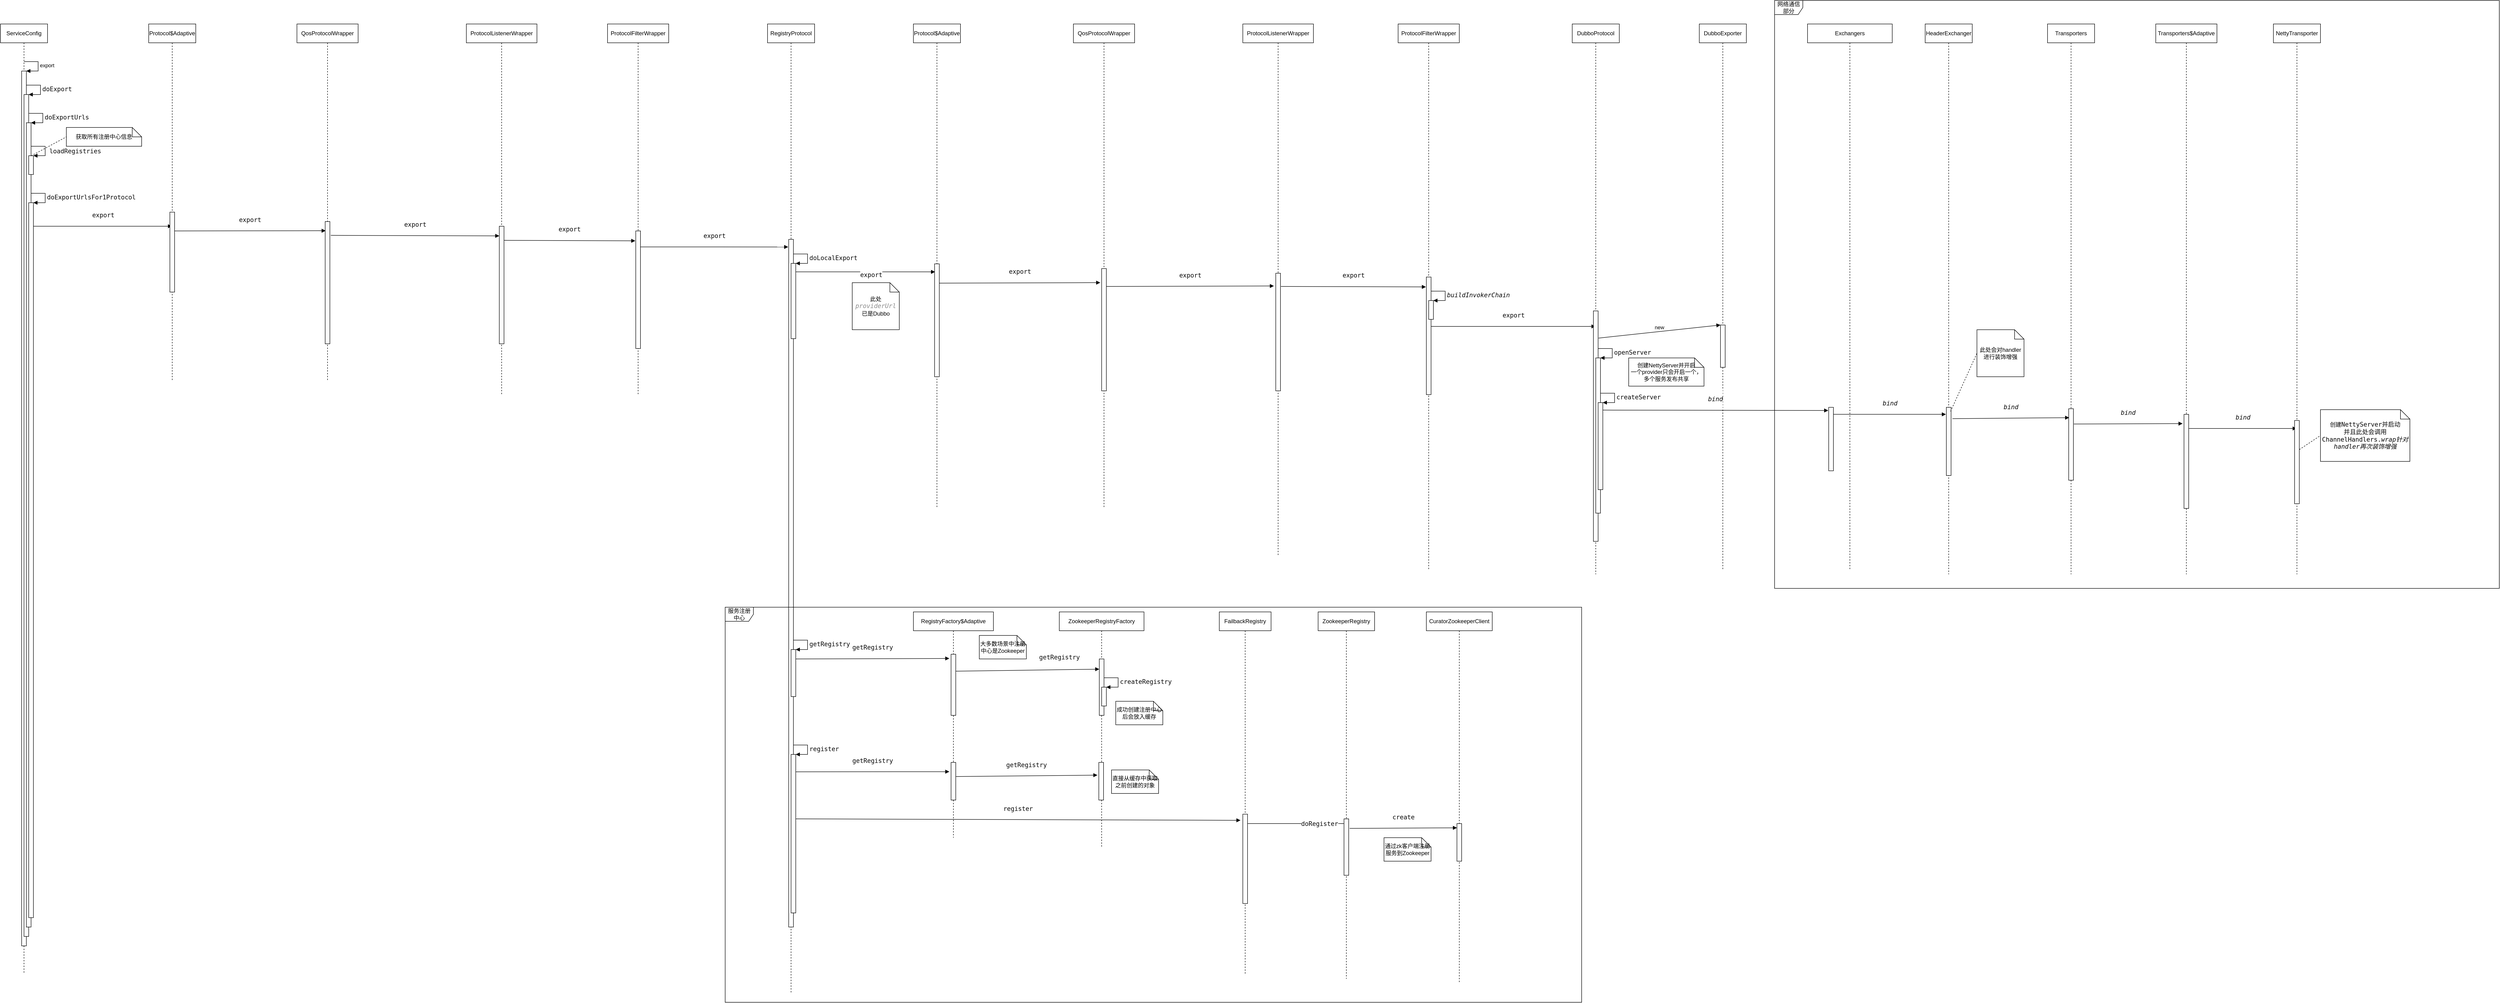 <mxfile version="20.2.3" type="github">
  <diagram id="Pb9lv38IHQtQsVFljM-k" name="Page-1">
    <mxGraphModel dx="4327" dy="2517" grid="1" gridSize="10" guides="1" tooltips="1" connect="1" arrows="1" fold="1" page="1" pageScale="1" pageWidth="850" pageHeight="1100" math="0" shadow="0">
      <root>
        <mxCell id="0" />
        <mxCell id="1" parent="0" />
        <mxCell id="NNi6yRZVvPSZJpoD0l9T-1" value="ServiceConfig" style="shape=umlLifeline;perimeter=lifelinePerimeter;whiteSpace=wrap;html=1;container=1;collapsible=0;recursiveResize=0;outlineConnect=0;" vertex="1" parent="1">
          <mxGeometry x="60" y="70" width="100" height="2020" as="geometry" />
        </mxCell>
        <mxCell id="NNi6yRZVvPSZJpoD0l9T-2" value="" style="html=1;points=[];perimeter=orthogonalPerimeter;" vertex="1" parent="NNi6yRZVvPSZJpoD0l9T-1">
          <mxGeometry x="45" y="100" width="10" height="1860" as="geometry" />
        </mxCell>
        <mxCell id="NNi6yRZVvPSZJpoD0l9T-3" value="export" style="edgeStyle=orthogonalEdgeStyle;html=1;align=left;spacingLeft=2;endArrow=block;rounded=0;entryX=1;entryY=0;" edge="1" target="NNi6yRZVvPSZJpoD0l9T-2" parent="NNi6yRZVvPSZJpoD0l9T-1">
          <mxGeometry relative="1" as="geometry">
            <mxPoint x="50" y="80" as="sourcePoint" />
            <Array as="points">
              <mxPoint x="80" y="80" />
            </Array>
          </mxGeometry>
        </mxCell>
        <mxCell id="NNi6yRZVvPSZJpoD0l9T-4" value="" style="html=1;points=[];perimeter=orthogonalPerimeter;" vertex="1" parent="NNi6yRZVvPSZJpoD0l9T-1">
          <mxGeometry x="50" y="150" width="10" height="1790" as="geometry" />
        </mxCell>
        <mxCell id="NNi6yRZVvPSZJpoD0l9T-5" value="&lt;pre style=&quot;color: rgb(8, 8, 8); font-family: &amp;quot;JetBrains Mono&amp;quot;, monospace; font-size: 9.8pt;&quot;&gt;doExport&lt;/pre&gt;" style="edgeStyle=orthogonalEdgeStyle;html=1;align=left;spacingLeft=2;endArrow=block;rounded=0;entryX=1;entryY=0;" edge="1" target="NNi6yRZVvPSZJpoD0l9T-4" parent="NNi6yRZVvPSZJpoD0l9T-1">
          <mxGeometry relative="1" as="geometry">
            <mxPoint x="55" y="130" as="sourcePoint" />
            <Array as="points">
              <mxPoint x="85" y="130" />
            </Array>
          </mxGeometry>
        </mxCell>
        <mxCell id="NNi6yRZVvPSZJpoD0l9T-6" value="" style="html=1;points=[];perimeter=orthogonalPerimeter;" vertex="1" parent="NNi6yRZVvPSZJpoD0l9T-1">
          <mxGeometry x="55" y="210" width="10" height="1710" as="geometry" />
        </mxCell>
        <mxCell id="NNi6yRZVvPSZJpoD0l9T-7" value="&lt;pre style=&quot;color: rgb(8, 8, 8); font-family: &amp;quot;JetBrains Mono&amp;quot;, monospace; font-size: 9.8pt;&quot;&gt;doExportUrls&lt;/pre&gt;" style="edgeStyle=orthogonalEdgeStyle;html=1;align=left;spacingLeft=2;endArrow=block;rounded=0;entryX=1;entryY=0;" edge="1" target="NNi6yRZVvPSZJpoD0l9T-6" parent="NNi6yRZVvPSZJpoD0l9T-1">
          <mxGeometry relative="1" as="geometry">
            <mxPoint x="60" y="190" as="sourcePoint" />
            <Array as="points">
              <mxPoint x="90" y="190" />
            </Array>
          </mxGeometry>
        </mxCell>
        <mxCell id="NNi6yRZVvPSZJpoD0l9T-8" value="" style="html=1;points=[];perimeter=orthogonalPerimeter;" vertex="1" parent="NNi6yRZVvPSZJpoD0l9T-1">
          <mxGeometry x="60" y="280" width="10" height="40" as="geometry" />
        </mxCell>
        <mxCell id="NNi6yRZVvPSZJpoD0l9T-9" value="&lt;pre style=&quot;color: rgb(8, 8, 8); font-family: &amp;quot;JetBrains Mono&amp;quot;, monospace; font-size: 9.8pt;&quot;&gt;&lt;pre style=&quot;font-family: &amp;quot;JetBrains Mono&amp;quot;, monospace; font-size: 9.8pt;&quot;&gt;loadRegistries&lt;/pre&gt;&lt;/pre&gt;" style="edgeStyle=orthogonalEdgeStyle;html=1;align=left;spacingLeft=2;endArrow=block;rounded=0;entryX=1;entryY=0;" edge="1" target="NNi6yRZVvPSZJpoD0l9T-8" parent="NNi6yRZVvPSZJpoD0l9T-1">
          <mxGeometry x="0.067" y="5" relative="1" as="geometry">
            <mxPoint x="65" y="260" as="sourcePoint" />
            <Array as="points">
              <mxPoint x="95" y="260" />
            </Array>
            <mxPoint as="offset" />
          </mxGeometry>
        </mxCell>
        <mxCell id="NNi6yRZVvPSZJpoD0l9T-10" value="" style="html=1;points=[];perimeter=orthogonalPerimeter;" vertex="1" parent="NNi6yRZVvPSZJpoD0l9T-1">
          <mxGeometry x="60" y="380" width="10" height="1520" as="geometry" />
        </mxCell>
        <mxCell id="NNi6yRZVvPSZJpoD0l9T-11" value="&lt;pre style=&quot;color: rgb(8, 8, 8); font-family: &amp;quot;JetBrains Mono&amp;quot;, monospace; font-size: 9.8pt;&quot;&gt;doExportUrlsFor1Protocol&lt;/pre&gt;" style="edgeStyle=orthogonalEdgeStyle;html=1;align=left;spacingLeft=2;endArrow=block;rounded=0;entryX=1;entryY=0;" edge="1" target="NNi6yRZVvPSZJpoD0l9T-10" parent="NNi6yRZVvPSZJpoD0l9T-1">
          <mxGeometry relative="1" as="geometry">
            <mxPoint x="65" y="360" as="sourcePoint" />
            <Array as="points">
              <mxPoint x="95" y="360" />
            </Array>
          </mxGeometry>
        </mxCell>
        <mxCell id="NNi6yRZVvPSZJpoD0l9T-16" value="&lt;pre style=&quot;color: rgb(8, 8, 8); font-family: &amp;quot;JetBrains Mono&amp;quot;, monospace; font-size: 9.8pt;&quot;&gt;export&lt;/pre&gt;" style="html=1;verticalAlign=bottom;endArrow=block;rounded=0;" edge="1" parent="NNi6yRZVvPSZJpoD0l9T-1" target="NNi6yRZVvPSZJpoD0l9T-14">
          <mxGeometry width="80" relative="1" as="geometry">
            <mxPoint x="70" y="430" as="sourcePoint" />
            <mxPoint x="150" y="430" as="targetPoint" />
          </mxGeometry>
        </mxCell>
        <mxCell id="NNi6yRZVvPSZJpoD0l9T-12" value="获取所有注册中心信息" style="shape=note;size=20;whiteSpace=wrap;html=1;" vertex="1" parent="1">
          <mxGeometry x="200" y="290" width="160" height="40" as="geometry" />
        </mxCell>
        <mxCell id="NNi6yRZVvPSZJpoD0l9T-13" value="" style="endArrow=none;dashed=1;html=1;rounded=0;exitX=0.5;exitY=0.013;exitDx=0;exitDy=0;exitPerimeter=0;entryX=0;entryY=0.5;entryDx=0;entryDy=0;entryPerimeter=0;" edge="1" parent="1" source="NNi6yRZVvPSZJpoD0l9T-8" target="NNi6yRZVvPSZJpoD0l9T-12">
          <mxGeometry width="50" height="50" relative="1" as="geometry">
            <mxPoint x="210" y="410" as="sourcePoint" />
            <mxPoint x="260" y="360" as="targetPoint" />
          </mxGeometry>
        </mxCell>
        <mxCell id="NNi6yRZVvPSZJpoD0l9T-14" value="Protocol$Adaptive" style="shape=umlLifeline;perimeter=lifelinePerimeter;whiteSpace=wrap;html=1;container=1;collapsible=0;recursiveResize=0;outlineConnect=0;" vertex="1" parent="1">
          <mxGeometry x="375" y="70" width="100" height="760" as="geometry" />
        </mxCell>
        <mxCell id="NNi6yRZVvPSZJpoD0l9T-15" value="" style="html=1;points=[];perimeter=orthogonalPerimeter;" vertex="1" parent="NNi6yRZVvPSZJpoD0l9T-14">
          <mxGeometry x="45" y="400" width="10" height="170" as="geometry" />
        </mxCell>
        <mxCell id="NNi6yRZVvPSZJpoD0l9T-18" value="&lt;pre style=&quot;color: rgb(8, 8, 8); font-family: &amp;quot;JetBrains Mono&amp;quot;, monospace; font-size: 9.8pt;&quot;&gt;export&lt;/pre&gt;" style="html=1;verticalAlign=bottom;endArrow=block;rounded=0;entryX=0.1;entryY=0.075;entryDx=0;entryDy=0;entryPerimeter=0;" edge="1" parent="NNi6yRZVvPSZJpoD0l9T-14" target="NNi6yRZVvPSZJpoD0l9T-19">
          <mxGeometry width="80" relative="1" as="geometry">
            <mxPoint x="55" y="440" as="sourcePoint" />
            <mxPoint x="135" y="440" as="targetPoint" />
          </mxGeometry>
        </mxCell>
        <mxCell id="NNi6yRZVvPSZJpoD0l9T-17" value="QosProtocolWrapper" style="shape=umlLifeline;perimeter=lifelinePerimeter;whiteSpace=wrap;html=1;container=1;collapsible=0;recursiveResize=0;outlineConnect=0;" vertex="1" parent="1">
          <mxGeometry x="690" y="70" width="130" height="760" as="geometry" />
        </mxCell>
        <mxCell id="NNi6yRZVvPSZJpoD0l9T-19" value="" style="html=1;points=[];perimeter=orthogonalPerimeter;" vertex="1" parent="NNi6yRZVvPSZJpoD0l9T-17">
          <mxGeometry x="60" y="420" width="10" height="260" as="geometry" />
        </mxCell>
        <mxCell id="NNi6yRZVvPSZJpoD0l9T-20" value="ProtocolListenerWrapper" style="shape=umlLifeline;perimeter=lifelinePerimeter;whiteSpace=wrap;html=1;container=1;collapsible=0;recursiveResize=0;outlineConnect=0;" vertex="1" parent="1">
          <mxGeometry x="1050" y="70" width="150" height="790" as="geometry" />
        </mxCell>
        <mxCell id="NNi6yRZVvPSZJpoD0l9T-22" value="" style="html=1;points=[];perimeter=orthogonalPerimeter;" vertex="1" parent="NNi6yRZVvPSZJpoD0l9T-20">
          <mxGeometry x="70" y="430" width="10" height="250" as="geometry" />
        </mxCell>
        <mxCell id="NNi6yRZVvPSZJpoD0l9T-25" value="&lt;pre style=&quot;color: rgb(8, 8, 8); font-family: &amp;quot;JetBrains Mono&amp;quot;, monospace; font-size: 9.8pt;&quot;&gt;export&lt;/pre&gt;" style="html=1;verticalAlign=bottom;endArrow=block;rounded=0;entryX=-0.1;entryY=0.084;entryDx=0;entryDy=0;entryPerimeter=0;" edge="1" parent="NNi6yRZVvPSZJpoD0l9T-20" target="NNi6yRZVvPSZJpoD0l9T-24">
          <mxGeometry width="80" relative="1" as="geometry">
            <mxPoint x="80" y="460" as="sourcePoint" />
            <mxPoint x="160" y="460" as="targetPoint" />
          </mxGeometry>
        </mxCell>
        <mxCell id="NNi6yRZVvPSZJpoD0l9T-21" value="ProtocolFilterWrapper" style="shape=umlLifeline;perimeter=lifelinePerimeter;whiteSpace=wrap;html=1;container=1;collapsible=0;recursiveResize=0;outlineConnect=0;" vertex="1" parent="1">
          <mxGeometry x="1350" y="70" width="130" height="790" as="geometry" />
        </mxCell>
        <mxCell id="NNi6yRZVvPSZJpoD0l9T-24" value="" style="html=1;points=[];perimeter=orthogonalPerimeter;" vertex="1" parent="NNi6yRZVvPSZJpoD0l9T-21">
          <mxGeometry x="60" y="440" width="10" height="250" as="geometry" />
        </mxCell>
        <mxCell id="NNi6yRZVvPSZJpoD0l9T-28" value="&lt;pre style=&quot;color: rgb(8, 8, 8); font-family: &amp;quot;JetBrains Mono&amp;quot;, monospace; font-size: 9.8pt;&quot;&gt;export&lt;/pre&gt;" style="html=1;verticalAlign=bottom;endArrow=block;rounded=0;entryX=-0.1;entryY=0.088;entryDx=0;entryDy=0;entryPerimeter=0;" edge="1" parent="NNi6yRZVvPSZJpoD0l9T-21">
          <mxGeometry width="80" relative="1" as="geometry">
            <mxPoint x="70" y="474" as="sourcePoint" />
            <mxPoint x="384" y="474.08" as="targetPoint" />
          </mxGeometry>
        </mxCell>
        <mxCell id="NNi6yRZVvPSZJpoD0l9T-23" value="&lt;pre style=&quot;color: rgb(8, 8, 8); font-family: &amp;quot;JetBrains Mono&amp;quot;, monospace; font-size: 9.8pt;&quot;&gt;export&lt;/pre&gt;" style="html=1;verticalAlign=bottom;endArrow=block;rounded=0;entryX=0;entryY=0.082;entryDx=0;entryDy=0;entryPerimeter=0;exitX=1.2;exitY=0.113;exitDx=0;exitDy=0;exitPerimeter=0;" edge="1" parent="1" source="NNi6yRZVvPSZJpoD0l9T-19" target="NNi6yRZVvPSZJpoD0l9T-22">
          <mxGeometry width="80" relative="1" as="geometry">
            <mxPoint x="780" y="521" as="sourcePoint" />
            <mxPoint x="860" y="520" as="targetPoint" />
          </mxGeometry>
        </mxCell>
        <mxCell id="NNi6yRZVvPSZJpoD0l9T-26" value="RegistryProtocol" style="shape=umlLifeline;perimeter=lifelinePerimeter;whiteSpace=wrap;html=1;container=1;collapsible=0;recursiveResize=0;outlineConnect=0;" vertex="1" parent="1">
          <mxGeometry x="1690" y="70" width="100" height="2060" as="geometry" />
        </mxCell>
        <mxCell id="NNi6yRZVvPSZJpoD0l9T-27" value="" style="html=1;points=[];perimeter=orthogonalPerimeter;" vertex="1" parent="NNi6yRZVvPSZJpoD0l9T-26">
          <mxGeometry x="45" y="458" width="10" height="1462" as="geometry" />
        </mxCell>
        <mxCell id="NNi6yRZVvPSZJpoD0l9T-31" value="" style="html=1;points=[];perimeter=orthogonalPerimeter;" vertex="1" parent="NNi6yRZVvPSZJpoD0l9T-26">
          <mxGeometry x="50" y="509" width="10" height="160" as="geometry" />
        </mxCell>
        <mxCell id="NNi6yRZVvPSZJpoD0l9T-32" value="&lt;pre style=&quot;color: rgb(8, 8, 8); font-family: &amp;quot;JetBrains Mono&amp;quot;, monospace; font-size: 9.8pt;&quot;&gt;doLocalExport&lt;/pre&gt;" style="edgeStyle=orthogonalEdgeStyle;html=1;align=left;spacingLeft=2;endArrow=block;rounded=0;entryX=1;entryY=0;" edge="1" target="NNi6yRZVvPSZJpoD0l9T-31" parent="NNi6yRZVvPSZJpoD0l9T-26">
          <mxGeometry relative="1" as="geometry">
            <mxPoint x="55" y="489" as="sourcePoint" />
            <Array as="points">
              <mxPoint x="85" y="489" />
            </Array>
          </mxGeometry>
        </mxCell>
        <mxCell id="NNi6yRZVvPSZJpoD0l9T-35" value="&lt;pre style=&quot;color: rgb(8, 8, 8); font-family: &amp;quot;JetBrains Mono&amp;quot;, monospace; font-size: 9.8pt;&quot;&gt;export&lt;/pre&gt;" style="html=1;verticalAlign=bottom;endArrow=block;rounded=0;entryX=0.1;entryY=0.067;entryDx=0;entryDy=0;entryPerimeter=0;" edge="1" parent="NNi6yRZVvPSZJpoD0l9T-26">
          <mxGeometry x="0.081" y="-30" width="80" relative="1" as="geometry">
            <mxPoint x="60" y="527" as="sourcePoint" />
            <mxPoint x="356" y="527.05" as="targetPoint" />
            <mxPoint as="offset" />
          </mxGeometry>
        </mxCell>
        <mxCell id="NNi6yRZVvPSZJpoD0l9T-80" value="" style="html=1;points=[];perimeter=orthogonalPerimeter;rounded=0;shadow=0;glass=0;sketch=0;fillStyle=auto;fillColor=default;gradientColor=none;" vertex="1" parent="NNi6yRZVvPSZJpoD0l9T-26">
          <mxGeometry x="50" y="1553" width="10" height="337" as="geometry" />
        </mxCell>
        <mxCell id="NNi6yRZVvPSZJpoD0l9T-81" value="&lt;pre style=&quot;color: rgb(8, 8, 8); font-family: &amp;quot;JetBrains Mono&amp;quot;, monospace; font-size: 9.8pt;&quot;&gt;register&lt;/pre&gt;" style="edgeStyle=orthogonalEdgeStyle;html=1;align=left;spacingLeft=2;endArrow=block;rounded=0;entryX=1;entryY=0;" edge="1" target="NNi6yRZVvPSZJpoD0l9T-80" parent="NNi6yRZVvPSZJpoD0l9T-26">
          <mxGeometry relative="1" as="geometry">
            <mxPoint x="55" y="1533" as="sourcePoint" />
            <Array as="points">
              <mxPoint x="85" y="1533" />
            </Array>
          </mxGeometry>
        </mxCell>
        <mxCell id="NNi6yRZVvPSZJpoD0l9T-82" value="" style="html=1;points=[];perimeter=orthogonalPerimeter;rounded=0;shadow=0;glass=0;sketch=0;fillStyle=auto;fillColor=default;gradientColor=none;" vertex="1" parent="NNi6yRZVvPSZJpoD0l9T-26">
          <mxGeometry x="50" y="1330" width="10" height="100" as="geometry" />
        </mxCell>
        <mxCell id="NNi6yRZVvPSZJpoD0l9T-83" value="&lt;pre style=&quot;color: rgb(8, 8, 8); font-family: &amp;quot;JetBrains Mono&amp;quot;, monospace; font-size: 9.8pt;&quot;&gt;getRegistry&lt;/pre&gt;" style="edgeStyle=orthogonalEdgeStyle;html=1;align=left;spacingLeft=2;endArrow=block;rounded=0;entryX=1;entryY=0;" edge="1" target="NNi6yRZVvPSZJpoD0l9T-82" parent="NNi6yRZVvPSZJpoD0l9T-26">
          <mxGeometry relative="1" as="geometry">
            <mxPoint x="55" y="1310" as="sourcePoint" />
            <Array as="points">
              <mxPoint x="85" y="1310" />
            </Array>
          </mxGeometry>
        </mxCell>
        <mxCell id="NNi6yRZVvPSZJpoD0l9T-86" value="&lt;pre style=&quot;color: rgb(8, 8, 8); font-family: &amp;quot;JetBrains Mono&amp;quot;, monospace; font-size: 9.8pt;&quot;&gt;getRegistry&lt;/pre&gt;" style="html=1;verticalAlign=bottom;endArrow=block;rounded=0;entryX=-0.367;entryY=0.069;entryDx=0;entryDy=0;entryPerimeter=0;" edge="1" parent="NNi6yRZVvPSZJpoD0l9T-26" target="NNi6yRZVvPSZJpoD0l9T-85">
          <mxGeometry width="80" relative="1" as="geometry">
            <mxPoint x="60" y="1350" as="sourcePoint" />
            <mxPoint x="140" y="1350" as="targetPoint" />
          </mxGeometry>
        </mxCell>
        <mxCell id="NNi6yRZVvPSZJpoD0l9T-94" value="&lt;pre style=&quot;color: rgb(8, 8, 8); font-family: &amp;quot;JetBrains Mono&amp;quot;, monospace; font-size: 9.8pt;&quot;&gt;getRegistry&lt;/pre&gt;" style="html=1;verticalAlign=bottom;endArrow=block;rounded=0;entryX=-0.367;entryY=0.246;entryDx=0;entryDy=0;entryPerimeter=0;" edge="1" parent="NNi6yRZVvPSZJpoD0l9T-26" target="NNi6yRZVvPSZJpoD0l9T-93">
          <mxGeometry width="80" relative="1" as="geometry">
            <mxPoint x="60" y="1590" as="sourcePoint" />
            <mxPoint x="140" y="1590" as="targetPoint" />
          </mxGeometry>
        </mxCell>
        <mxCell id="NNi6yRZVvPSZJpoD0l9T-102" value="&lt;pre style=&quot;color: rgb(8, 8, 8); font-family: &amp;quot;JetBrains Mono&amp;quot;, monospace; font-size: 9.8pt;&quot;&gt;register&lt;/pre&gt;" style="html=1;verticalAlign=bottom;endArrow=block;rounded=0;entryX=-0.5;entryY=0.069;entryDx=0;entryDy=0;entryPerimeter=0;" edge="1" parent="NNi6yRZVvPSZJpoD0l9T-26" target="NNi6yRZVvPSZJpoD0l9T-101">
          <mxGeometry width="80" relative="1" as="geometry">
            <mxPoint x="60" y="1690" as="sourcePoint" />
            <mxPoint x="140" y="1690" as="targetPoint" />
          </mxGeometry>
        </mxCell>
        <mxCell id="NNi6yRZVvPSZJpoD0l9T-33" value="Protocol$Adaptive" style="shape=umlLifeline;perimeter=lifelinePerimeter;whiteSpace=wrap;html=1;container=1;collapsible=0;recursiveResize=0;outlineConnect=0;" vertex="1" parent="1">
          <mxGeometry x="2000" y="70" width="100" height="1030" as="geometry" />
        </mxCell>
        <mxCell id="NNi6yRZVvPSZJpoD0l9T-34" value="" style="html=1;points=[];perimeter=orthogonalPerimeter;" vertex="1" parent="NNi6yRZVvPSZJpoD0l9T-33">
          <mxGeometry x="45" y="510" width="10" height="240" as="geometry" />
        </mxCell>
        <mxCell id="NNi6yRZVvPSZJpoD0l9T-36" value="此处&lt;span style=&quot;color: rgb(140, 140, 140); font-style: italic; background-color: rgb(255, 255, 255); font-family: &amp;quot;JetBrains Mono&amp;quot;, monospace; font-size: 9.8pt;&quot;&gt;providerUrl&lt;br&gt;&lt;/span&gt;已是Dubbo&lt;span style=&quot;color: rgb(140, 140, 140); font-style: italic; background-color: rgb(255, 255, 255); font-family: &amp;quot;JetBrains Mono&amp;quot;, monospace; font-size: 9.8pt;&quot;&gt;&lt;br&gt;&lt;/span&gt;" style="shape=note;size=20;whiteSpace=wrap;html=1;" vertex="1" parent="1">
          <mxGeometry x="1870" y="620" width="100" height="100" as="geometry" />
        </mxCell>
        <mxCell id="NNi6yRZVvPSZJpoD0l9T-37" value="QosProtocolWrapper" style="shape=umlLifeline;perimeter=lifelinePerimeter;whiteSpace=wrap;html=1;container=1;collapsible=0;recursiveResize=0;outlineConnect=0;" vertex="1" parent="1">
          <mxGeometry x="2340" y="70" width="130" height="1030" as="geometry" />
        </mxCell>
        <mxCell id="NNi6yRZVvPSZJpoD0l9T-38" value="" style="html=1;points=[];perimeter=orthogonalPerimeter;" vertex="1" parent="NNi6yRZVvPSZJpoD0l9T-37">
          <mxGeometry x="60" y="520" width="10" height="260" as="geometry" />
        </mxCell>
        <mxCell id="NNi6yRZVvPSZJpoD0l9T-48" value="&lt;pre style=&quot;color: rgb(8, 8, 8); font-family: &amp;quot;JetBrains Mono&amp;quot;, monospace; font-size: 9.8pt;&quot;&gt;export&lt;/pre&gt;" style="html=1;verticalAlign=bottom;endArrow=block;rounded=0;entryX=-0.4;entryY=0.108;entryDx=0;entryDy=0;entryPerimeter=0;" edge="1" parent="NNi6yRZVvPSZJpoD0l9T-37" target="NNi6yRZVvPSZJpoD0l9T-40">
          <mxGeometry width="80" relative="1" as="geometry">
            <mxPoint x="70" y="558" as="sourcePoint" />
            <mxPoint x="150" y="558" as="targetPoint" />
          </mxGeometry>
        </mxCell>
        <mxCell id="NNi6yRZVvPSZJpoD0l9T-39" value="ProtocolListenerWrapper" style="shape=umlLifeline;perimeter=lifelinePerimeter;whiteSpace=wrap;html=1;container=1;collapsible=0;recursiveResize=0;outlineConnect=0;" vertex="1" parent="1">
          <mxGeometry x="2700" y="70" width="150" height="1130" as="geometry" />
        </mxCell>
        <mxCell id="NNi6yRZVvPSZJpoD0l9T-40" value="" style="html=1;points=[];perimeter=orthogonalPerimeter;" vertex="1" parent="NNi6yRZVvPSZJpoD0l9T-39">
          <mxGeometry x="70" y="530" width="10" height="250" as="geometry" />
        </mxCell>
        <mxCell id="NNi6yRZVvPSZJpoD0l9T-42" value="ProtocolFilterWrapper" style="shape=umlLifeline;perimeter=lifelinePerimeter;whiteSpace=wrap;html=1;container=1;collapsible=0;recursiveResize=0;outlineConnect=0;" vertex="1" parent="1">
          <mxGeometry x="3030" y="70" width="130" height="1160" as="geometry" />
        </mxCell>
        <mxCell id="NNi6yRZVvPSZJpoD0l9T-43" value="" style="html=1;points=[];perimeter=orthogonalPerimeter;" vertex="1" parent="NNi6yRZVvPSZJpoD0l9T-42">
          <mxGeometry x="60" y="538" width="10" height="250" as="geometry" />
        </mxCell>
        <mxCell id="NNi6yRZVvPSZJpoD0l9T-44" value="&lt;pre style=&quot;color: rgb(8, 8, 8); font-family: &amp;quot;JetBrains Mono&amp;quot;, monospace; font-size: 9.8pt;&quot;&gt;export&lt;/pre&gt;" style="html=1;verticalAlign=bottom;endArrow=block;rounded=0;" edge="1" parent="NNi6yRZVvPSZJpoD0l9T-42" target="NNi6yRZVvPSZJpoD0l9T-49">
          <mxGeometry width="80" relative="1" as="geometry">
            <mxPoint x="70" y="643" as="sourcePoint" />
            <mxPoint x="384" y="643.08" as="targetPoint" />
          </mxGeometry>
        </mxCell>
        <mxCell id="NNi6yRZVvPSZJpoD0l9T-45" value="" style="html=1;points=[];perimeter=orthogonalPerimeter;" vertex="1" parent="NNi6yRZVvPSZJpoD0l9T-42">
          <mxGeometry x="65" y="588" width="10" height="40" as="geometry" />
        </mxCell>
        <mxCell id="NNi6yRZVvPSZJpoD0l9T-46" value="&lt;pre style=&quot;color: rgb(8, 8, 8); font-family: &amp;quot;JetBrains Mono&amp;quot;, monospace; font-size: 9.8pt;&quot;&gt;&lt;span style=&quot;font-style:italic;&quot;&gt;buildInvokerChain&lt;/span&gt;&lt;/pre&gt;" style="edgeStyle=orthogonalEdgeStyle;html=1;align=left;spacingLeft=2;endArrow=block;rounded=0;entryX=1;entryY=0;" edge="1" parent="NNi6yRZVvPSZJpoD0l9T-42" target="NNi6yRZVvPSZJpoD0l9T-45">
          <mxGeometry relative="1" as="geometry">
            <mxPoint x="70" y="568" as="sourcePoint" />
            <Array as="points">
              <mxPoint x="100" y="568" />
            </Array>
          </mxGeometry>
        </mxCell>
        <mxCell id="NNi6yRZVvPSZJpoD0l9T-47" value="&lt;pre style=&quot;color: rgb(8, 8, 8); font-family: &amp;quot;JetBrains Mono&amp;quot;, monospace; font-size: 9.8pt;&quot;&gt;export&lt;/pre&gt;" style="html=1;verticalAlign=bottom;endArrow=block;rounded=0;exitX=1;exitY=0.171;exitDx=0;exitDy=0;exitPerimeter=0;entryX=-0.3;entryY=0.115;entryDx=0;entryDy=0;entryPerimeter=0;" edge="1" parent="1" source="NNi6yRZVvPSZJpoD0l9T-34" target="NNi6yRZVvPSZJpoD0l9T-38">
          <mxGeometry width="80" relative="1" as="geometry">
            <mxPoint x="2070" y="620" as="sourcePoint" />
            <mxPoint x="2150" y="620" as="targetPoint" />
          </mxGeometry>
        </mxCell>
        <mxCell id="NNi6yRZVvPSZJpoD0l9T-41" value="&lt;pre style=&quot;color: rgb(8, 8, 8); font-family: &amp;quot;JetBrains Mono&amp;quot;, monospace; font-size: 9.8pt;&quot;&gt;export&lt;/pre&gt;" style="html=1;verticalAlign=bottom;endArrow=block;rounded=0;entryX=-0.1;entryY=0.084;entryDx=0;entryDy=0;entryPerimeter=0;exitX=1.1;exitY=0.112;exitDx=0;exitDy=0;exitPerimeter=0;" edge="1" parent="1" target="NNi6yRZVvPSZJpoD0l9T-43" source="NNi6yRZVvPSZJpoD0l9T-40">
          <mxGeometry width="80" relative="1" as="geometry">
            <mxPoint x="2810" y="629" as="sourcePoint" />
            <mxPoint x="2860" y="530" as="targetPoint" />
          </mxGeometry>
        </mxCell>
        <mxCell id="NNi6yRZVvPSZJpoD0l9T-49" value="DubboProtocol" style="shape=umlLifeline;perimeter=lifelinePerimeter;whiteSpace=wrap;html=1;container=1;collapsible=0;recursiveResize=0;outlineConnect=0;" vertex="1" parent="1">
          <mxGeometry x="3400" y="70" width="100" height="1170" as="geometry" />
        </mxCell>
        <mxCell id="NNi6yRZVvPSZJpoD0l9T-50" value="" style="html=1;points=[];perimeter=orthogonalPerimeter;" vertex="1" parent="NNi6yRZVvPSZJpoD0l9T-49">
          <mxGeometry x="45" y="610" width="10" height="490" as="geometry" />
        </mxCell>
        <mxCell id="NNi6yRZVvPSZJpoD0l9T-54" value="" style="html=1;points=[];perimeter=orthogonalPerimeter;" vertex="1" parent="NNi6yRZVvPSZJpoD0l9T-49">
          <mxGeometry x="50" y="710" width="10" height="330" as="geometry" />
        </mxCell>
        <mxCell id="NNi6yRZVvPSZJpoD0l9T-55" value="&lt;pre style=&quot;color: rgb(8, 8, 8); font-family: &amp;quot;JetBrains Mono&amp;quot;, monospace; font-size: 9.8pt;&quot;&gt;openServer&lt;/pre&gt;" style="edgeStyle=orthogonalEdgeStyle;html=1;align=left;spacingLeft=2;endArrow=block;rounded=0;entryX=1;entryY=0;" edge="1" target="NNi6yRZVvPSZJpoD0l9T-54" parent="NNi6yRZVvPSZJpoD0l9T-49">
          <mxGeometry relative="1" as="geometry">
            <mxPoint x="55" y="690" as="sourcePoint" />
            <Array as="points">
              <mxPoint x="85" y="690" />
            </Array>
          </mxGeometry>
        </mxCell>
        <mxCell id="NNi6yRZVvPSZJpoD0l9T-57" value="" style="html=1;points=[];perimeter=orthogonalPerimeter;" vertex="1" parent="NNi6yRZVvPSZJpoD0l9T-49">
          <mxGeometry x="55" y="805" width="10" height="185" as="geometry" />
        </mxCell>
        <mxCell id="NNi6yRZVvPSZJpoD0l9T-58" value="&lt;pre style=&quot;color: rgb(8, 8, 8); font-family: &amp;quot;JetBrains Mono&amp;quot;, monospace; font-size: 9.8pt;&quot;&gt;createServer&lt;/pre&gt;" style="edgeStyle=orthogonalEdgeStyle;html=1;align=left;spacingLeft=2;endArrow=block;rounded=0;entryX=1;entryY=0;" edge="1" target="NNi6yRZVvPSZJpoD0l9T-57" parent="NNi6yRZVvPSZJpoD0l9T-49">
          <mxGeometry relative="1" as="geometry">
            <mxPoint x="60" y="785" as="sourcePoint" />
            <Array as="points">
              <mxPoint x="90" y="785" />
            </Array>
          </mxGeometry>
        </mxCell>
        <mxCell id="NNi6yRZVvPSZJpoD0l9T-51" value="DubboExporter" style="shape=umlLifeline;perimeter=lifelinePerimeter;whiteSpace=wrap;html=1;container=1;collapsible=0;recursiveResize=0;outlineConnect=0;" vertex="1" parent="1">
          <mxGeometry x="3670" y="70" width="100" height="1160" as="geometry" />
        </mxCell>
        <mxCell id="NNi6yRZVvPSZJpoD0l9T-52" value="" style="html=1;points=[];perimeter=orthogonalPerimeter;" vertex="1" parent="NNi6yRZVvPSZJpoD0l9T-51">
          <mxGeometry x="45" y="640" width="10" height="90" as="geometry" />
        </mxCell>
        <mxCell id="NNi6yRZVvPSZJpoD0l9T-53" value="new" style="html=1;verticalAlign=bottom;endArrow=block;rounded=0;exitX=1.1;exitY=0.118;exitDx=0;exitDy=0;exitPerimeter=0;entryX=0;entryY=0;entryDx=0;entryDy=0;entryPerimeter=0;" edge="1" parent="1" source="NNi6yRZVvPSZJpoD0l9T-50" target="NNi6yRZVvPSZJpoD0l9T-52">
          <mxGeometry width="80" relative="1" as="geometry">
            <mxPoint x="3460" y="720" as="sourcePoint" />
            <mxPoint x="3540" y="720" as="targetPoint" />
          </mxGeometry>
        </mxCell>
        <mxCell id="NNi6yRZVvPSZJpoD0l9T-56" value="创建NettyServer并开启&lt;br&gt;一个provider只会开启一个，多个服务发布共享" style="shape=note;size=20;whiteSpace=wrap;html=1;" vertex="1" parent="1">
          <mxGeometry x="3520" y="780" width="160" height="60" as="geometry" />
        </mxCell>
        <mxCell id="NNi6yRZVvPSZJpoD0l9T-59" value="Exchangers" style="shape=umlLifeline;perimeter=lifelinePerimeter;whiteSpace=wrap;html=1;container=1;collapsible=0;recursiveResize=0;outlineConnect=0;" vertex="1" parent="1">
          <mxGeometry x="3900" y="70" width="180" height="1160" as="geometry" />
        </mxCell>
        <mxCell id="NNi6yRZVvPSZJpoD0l9T-60" value="" style="html=1;points=[];perimeter=orthogonalPerimeter;" vertex="1" parent="NNi6yRZVvPSZJpoD0l9T-59">
          <mxGeometry x="45" y="815" width="10" height="135" as="geometry" />
        </mxCell>
        <mxCell id="NNi6yRZVvPSZJpoD0l9T-61" value="&lt;pre style=&quot;color: rgb(8, 8, 8); font-family: &amp;quot;JetBrains Mono&amp;quot;, monospace; font-size: 9.8pt;&quot;&gt;&lt;span style=&quot;font-style:italic;&quot;&gt;bind&lt;/span&gt;&lt;/pre&gt;" style="html=1;verticalAlign=bottom;endArrow=block;rounded=0;exitX=1;exitY=0.086;exitDx=0;exitDy=0;exitPerimeter=0;entryX=-0.1;entryY=0.05;entryDx=0;entryDy=0;entryPerimeter=0;" edge="1" parent="1" source="NNi6yRZVvPSZJpoD0l9T-57" target="NNi6yRZVvPSZJpoD0l9T-60">
          <mxGeometry width="80" relative="1" as="geometry">
            <mxPoint x="3470" y="890" as="sourcePoint" />
            <mxPoint x="3550" y="890" as="targetPoint" />
          </mxGeometry>
        </mxCell>
        <mxCell id="NNi6yRZVvPSZJpoD0l9T-62" value="HeaderExchanger" style="shape=umlLifeline;perimeter=lifelinePerimeter;whiteSpace=wrap;html=1;container=1;collapsible=0;recursiveResize=0;outlineConnect=0;" vertex="1" parent="1">
          <mxGeometry x="4150" y="70" width="100" height="1170" as="geometry" />
        </mxCell>
        <mxCell id="NNi6yRZVvPSZJpoD0l9T-63" value="" style="html=1;points=[];perimeter=orthogonalPerimeter;" vertex="1" parent="NNi6yRZVvPSZJpoD0l9T-62">
          <mxGeometry x="45" y="815" width="10" height="145" as="geometry" />
        </mxCell>
        <mxCell id="NNi6yRZVvPSZJpoD0l9T-64" value="&lt;pre style=&quot;color: rgb(8, 8, 8); font-family: &amp;quot;JetBrains Mono&amp;quot;, monospace; font-size: 9.8pt;&quot;&gt;&lt;span style=&quot;font-style:italic;&quot;&gt;bind&lt;/span&gt;&lt;/pre&gt;" style="html=1;verticalAlign=bottom;endArrow=block;rounded=0;entryX=-0.1;entryY=0.103;entryDx=0;entryDy=0;entryPerimeter=0;" edge="1" parent="1" source="NNi6yRZVvPSZJpoD0l9T-60" target="NNi6yRZVvPSZJpoD0l9T-63">
          <mxGeometry width="80" relative="1" as="geometry">
            <mxPoint x="3960" y="900" as="sourcePoint" />
            <mxPoint x="4040" y="900" as="targetPoint" />
          </mxGeometry>
        </mxCell>
        <mxCell id="NNi6yRZVvPSZJpoD0l9T-65" value="Transporters" style="shape=umlLifeline;perimeter=lifelinePerimeter;whiteSpace=wrap;html=1;container=1;collapsible=0;recursiveResize=0;outlineConnect=0;" vertex="1" parent="1">
          <mxGeometry x="4410" y="70" width="100" height="1170" as="geometry" />
        </mxCell>
        <mxCell id="NNi6yRZVvPSZJpoD0l9T-66" value="" style="html=1;points=[];perimeter=orthogonalPerimeter;" vertex="1" parent="NNi6yRZVvPSZJpoD0l9T-65">
          <mxGeometry x="45" y="818" width="10" height="152" as="geometry" />
        </mxCell>
        <mxCell id="NNi6yRZVvPSZJpoD0l9T-67" value="&lt;pre style=&quot;color: rgb(8, 8, 8); font-family: &amp;quot;JetBrains Mono&amp;quot;, monospace; font-size: 9.8pt;&quot;&gt;&lt;span style=&quot;font-style: italic;&quot;&gt;bind&lt;/span&gt;&lt;/pre&gt;" style="html=1;verticalAlign=bottom;endArrow=block;rounded=0;exitX=1.3;exitY=0.166;exitDx=0;exitDy=0;exitPerimeter=0;entryX=0.1;entryY=0.125;entryDx=0;entryDy=0;entryPerimeter=0;" edge="1" parent="1" source="NNi6yRZVvPSZJpoD0l9T-63" target="NNi6yRZVvPSZJpoD0l9T-66">
          <mxGeometry width="80" relative="1" as="geometry">
            <mxPoint x="4210" y="910" as="sourcePoint" />
            <mxPoint x="4290" y="910" as="targetPoint" />
          </mxGeometry>
        </mxCell>
        <mxCell id="NNi6yRZVvPSZJpoD0l9T-68" value="Transporters$Adaptive" style="shape=umlLifeline;perimeter=lifelinePerimeter;whiteSpace=wrap;html=1;container=1;collapsible=0;recursiveResize=0;outlineConnect=0;" vertex="1" parent="1">
          <mxGeometry x="4640" y="70" width="130" height="1170" as="geometry" />
        </mxCell>
        <mxCell id="NNi6yRZVvPSZJpoD0l9T-69" value="" style="html=1;points=[];perimeter=orthogonalPerimeter;" vertex="1" parent="NNi6yRZVvPSZJpoD0l9T-68">
          <mxGeometry x="60" y="830" width="10" height="200" as="geometry" />
        </mxCell>
        <mxCell id="NNi6yRZVvPSZJpoD0l9T-73" value="&lt;pre style=&quot;color: rgb(8, 8, 8); font-family: &amp;quot;JetBrains Mono&amp;quot;, monospace; font-size: 9.8pt;&quot;&gt;&lt;span style=&quot;font-style: italic;&quot;&gt;bind&lt;/span&gt;&lt;/pre&gt;" style="html=1;verticalAlign=bottom;endArrow=block;rounded=0;" edge="1" parent="NNi6yRZVvPSZJpoD0l9T-68" target="NNi6yRZVvPSZJpoD0l9T-71">
          <mxGeometry width="80" relative="1" as="geometry">
            <mxPoint x="70" y="860" as="sourcePoint" />
            <mxPoint x="150" y="860" as="targetPoint" />
          </mxGeometry>
        </mxCell>
        <mxCell id="NNi6yRZVvPSZJpoD0l9T-70" value="&lt;pre style=&quot;color: rgb(8, 8, 8); font-family: &amp;quot;JetBrains Mono&amp;quot;, monospace; font-size: 9.8pt;&quot;&gt;&lt;span style=&quot;font-style: italic;&quot;&gt;bind&lt;/span&gt;&lt;/pre&gt;" style="html=1;verticalAlign=bottom;endArrow=block;rounded=0;exitX=1.1;exitY=0.214;exitDx=0;exitDy=0;exitPerimeter=0;entryX=-0.3;entryY=0.098;entryDx=0;entryDy=0;entryPerimeter=0;" edge="1" parent="1" source="NNi6yRZVvPSZJpoD0l9T-66" target="NNi6yRZVvPSZJpoD0l9T-69">
          <mxGeometry width="80" relative="1" as="geometry">
            <mxPoint x="4470" y="920" as="sourcePoint" />
            <mxPoint x="4550" y="920" as="targetPoint" />
          </mxGeometry>
        </mxCell>
        <mxCell id="NNi6yRZVvPSZJpoD0l9T-71" value="NettyTransporter" style="shape=umlLifeline;perimeter=lifelinePerimeter;whiteSpace=wrap;html=1;container=1;collapsible=0;recursiveResize=0;outlineConnect=0;" vertex="1" parent="1">
          <mxGeometry x="4890" y="70" width="100" height="1170" as="geometry" />
        </mxCell>
        <mxCell id="NNi6yRZVvPSZJpoD0l9T-72" value="" style="html=1;points=[];perimeter=orthogonalPerimeter;" vertex="1" parent="NNi6yRZVvPSZJpoD0l9T-71">
          <mxGeometry x="45" y="843" width="10" height="177" as="geometry" />
        </mxCell>
        <mxCell id="NNi6yRZVvPSZJpoD0l9T-75" value="创建&lt;span style=&quot;background-color: rgb(255, 255, 255); color: rgb(8, 8, 8); font-family: &amp;quot;JetBrains Mono&amp;quot;, monospace; font-size: 9.8pt;&quot;&gt;NettyServer并启动&lt;br&gt;并且此处会调用&lt;/span&gt;&lt;span style=&quot;font-family: &amp;quot;JetBrains Mono&amp;quot;, monospace; font-size: 9.8pt;&quot;&gt;ChannelHandlers&lt;/span&gt;&lt;span style=&quot;background-color: rgb(255, 255, 255); color: rgb(8, 8, 8); font-family: &amp;quot;JetBrains Mono&amp;quot;, monospace; font-size: 9.8pt;&quot;&gt;.&lt;/span&gt;&lt;span style=&quot;color: rgb(8, 8, 8); font-family: &amp;quot;JetBrains Mono&amp;quot;, monospace; font-size: 9.8pt; font-style: italic;&quot;&gt;wrap针对handler再次装饰增强&lt;/span&gt;" style="shape=note;size=20;whiteSpace=wrap;html=1;" vertex="1" parent="1">
          <mxGeometry x="4990" y="890" width="190" height="110" as="geometry" />
        </mxCell>
        <mxCell id="NNi6yRZVvPSZJpoD0l9T-76" value="" style="endArrow=none;dashed=1;html=1;rounded=0;entryX=0;entryY=0.5;entryDx=0;entryDy=0;entryPerimeter=0;exitX=1;exitY=0.35;exitDx=0;exitDy=0;exitPerimeter=0;" edge="1" parent="1" source="NNi6yRZVvPSZJpoD0l9T-72" target="NNi6yRZVvPSZJpoD0l9T-75">
          <mxGeometry width="50" height="50" relative="1" as="geometry">
            <mxPoint x="4950" y="1030" as="sourcePoint" />
            <mxPoint x="5000" y="980" as="targetPoint" />
          </mxGeometry>
        </mxCell>
        <mxCell id="NNi6yRZVvPSZJpoD0l9T-77" value="此处会对handler进行装饰增强" style="shape=note;size=20;whiteSpace=wrap;html=1;" vertex="1" parent="1">
          <mxGeometry x="4260" y="720" width="100" height="100" as="geometry" />
        </mxCell>
        <mxCell id="NNi6yRZVvPSZJpoD0l9T-78" value="" style="endArrow=none;dashed=1;html=1;rounded=0;exitX=0.9;exitY=0.059;exitDx=0;exitDy=0;exitPerimeter=0;entryX=0;entryY=0.5;entryDx=0;entryDy=0;entryPerimeter=0;" edge="1" parent="1" source="NNi6yRZVvPSZJpoD0l9T-63" target="NNi6yRZVvPSZJpoD0l9T-77">
          <mxGeometry width="50" height="50" relative="1" as="geometry">
            <mxPoint x="4220" y="860" as="sourcePoint" />
            <mxPoint x="4270" y="810" as="targetPoint" />
          </mxGeometry>
        </mxCell>
        <mxCell id="NNi6yRZVvPSZJpoD0l9T-79" value="网络通信部分" style="shape=umlFrame;whiteSpace=wrap;html=1;" vertex="1" parent="1">
          <mxGeometry x="3830" y="20" width="1540" height="1250" as="geometry" />
        </mxCell>
        <mxCell id="NNi6yRZVvPSZJpoD0l9T-84" value="RegistryFactory$Adaptive" style="shape=umlLifeline;perimeter=lifelinePerimeter;whiteSpace=wrap;html=1;container=1;collapsible=0;recursiveResize=0;outlineConnect=0;rounded=0;shadow=0;glass=0;sketch=0;fillStyle=auto;fillColor=default;gradientColor=none;" vertex="1" parent="1">
          <mxGeometry x="2000" y="1320" width="170" height="480" as="geometry" />
        </mxCell>
        <mxCell id="NNi6yRZVvPSZJpoD0l9T-85" value="" style="html=1;points=[];perimeter=orthogonalPerimeter;rounded=0;shadow=0;glass=0;sketch=0;fillStyle=auto;fillColor=default;gradientColor=none;" vertex="1" parent="NNi6yRZVvPSZJpoD0l9T-84">
          <mxGeometry x="80" y="90" width="10" height="130" as="geometry" />
        </mxCell>
        <mxCell id="NNi6yRZVvPSZJpoD0l9T-90" value="&lt;pre style=&quot;color: rgb(8, 8, 8); font-family: &amp;quot;JetBrains Mono&amp;quot;, monospace; font-size: 9.8pt;&quot;&gt;getRegistry&lt;/pre&gt;" style="html=1;verticalAlign=bottom;endArrow=block;rounded=0;entryX=0;entryY=0.181;entryDx=0;entryDy=0;entryPerimeter=0;" edge="1" parent="NNi6yRZVvPSZJpoD0l9T-84" target="NNi6yRZVvPSZJpoD0l9T-89">
          <mxGeometry x="0.443" y="3" width="80" relative="1" as="geometry">
            <mxPoint x="90" y="126" as="sourcePoint" />
            <mxPoint x="390" y="130" as="targetPoint" />
            <mxPoint as="offset" />
          </mxGeometry>
        </mxCell>
        <mxCell id="NNi6yRZVvPSZJpoD0l9T-93" value="" style="html=1;points=[];perimeter=orthogonalPerimeter;rounded=0;shadow=0;glass=0;sketch=0;fillStyle=auto;fillColor=default;gradientColor=none;" vertex="1" parent="NNi6yRZVvPSZJpoD0l9T-84">
          <mxGeometry x="80" y="320" width="10" height="80" as="geometry" />
        </mxCell>
        <mxCell id="NNi6yRZVvPSZJpoD0l9T-96" value="&lt;pre style=&quot;color: rgb(8, 8, 8); font-family: &amp;quot;JetBrains Mono&amp;quot;, monospace; font-size: 9.8pt;&quot;&gt;getRegistry&lt;/pre&gt;" style="html=1;verticalAlign=bottom;endArrow=block;rounded=0;entryX=-0.3;entryY=0.338;entryDx=0;entryDy=0;entryPerimeter=0;" edge="1" parent="NNi6yRZVvPSZJpoD0l9T-84" target="NNi6yRZVvPSZJpoD0l9T-95">
          <mxGeometry width="80" relative="1" as="geometry">
            <mxPoint x="90" y="350" as="sourcePoint" />
            <mxPoint x="170" y="350" as="targetPoint" />
          </mxGeometry>
        </mxCell>
        <mxCell id="NNi6yRZVvPSZJpoD0l9T-87" value="大多数场景中注册中心是Zookeeper" style="shape=note;size=20;whiteSpace=wrap;html=1;rounded=0;shadow=0;glass=0;sketch=0;fillStyle=auto;fillColor=default;gradientColor=none;" vertex="1" parent="1">
          <mxGeometry x="2140" y="1370" width="100" height="50" as="geometry" />
        </mxCell>
        <mxCell id="NNi6yRZVvPSZJpoD0l9T-88" value="ZookeeperRegistryFactory" style="shape=umlLifeline;perimeter=lifelinePerimeter;whiteSpace=wrap;html=1;container=1;collapsible=0;recursiveResize=0;outlineConnect=0;rounded=0;shadow=0;glass=0;sketch=0;fillStyle=auto;fillColor=default;gradientColor=none;" vertex="1" parent="1">
          <mxGeometry x="2310" y="1320" width="180" height="500" as="geometry" />
        </mxCell>
        <mxCell id="NNi6yRZVvPSZJpoD0l9T-89" value="" style="html=1;points=[];perimeter=orthogonalPerimeter;rounded=0;shadow=0;glass=0;sketch=0;fillStyle=auto;fillColor=default;gradientColor=none;" vertex="1" parent="NNi6yRZVvPSZJpoD0l9T-88">
          <mxGeometry x="85" y="100" width="10" height="120" as="geometry" />
        </mxCell>
        <mxCell id="NNi6yRZVvPSZJpoD0l9T-91" value="" style="html=1;points=[];perimeter=orthogonalPerimeter;rounded=0;shadow=0;glass=0;sketch=0;fillStyle=auto;fillColor=default;gradientColor=none;" vertex="1" parent="NNi6yRZVvPSZJpoD0l9T-88">
          <mxGeometry x="90" y="160" width="10" height="40" as="geometry" />
        </mxCell>
        <mxCell id="NNi6yRZVvPSZJpoD0l9T-92" value="&lt;pre style=&quot;color: rgb(8, 8, 8); font-family: &amp;quot;JetBrains Mono&amp;quot;, monospace; font-size: 9.8pt;&quot;&gt;createRegistry&lt;/pre&gt;" style="edgeStyle=orthogonalEdgeStyle;html=1;align=left;spacingLeft=2;endArrow=block;rounded=0;entryX=1;entryY=0;" edge="1" target="NNi6yRZVvPSZJpoD0l9T-91" parent="NNi6yRZVvPSZJpoD0l9T-88">
          <mxGeometry relative="1" as="geometry">
            <mxPoint x="95" y="140" as="sourcePoint" />
            <Array as="points">
              <mxPoint x="125" y="140" />
            </Array>
          </mxGeometry>
        </mxCell>
        <mxCell id="NNi6yRZVvPSZJpoD0l9T-95" value="" style="html=1;points=[];perimeter=orthogonalPerimeter;rounded=0;shadow=0;glass=0;sketch=0;fillStyle=auto;fillColor=default;gradientColor=none;" vertex="1" parent="NNi6yRZVvPSZJpoD0l9T-88">
          <mxGeometry x="84" y="320" width="10" height="80" as="geometry" />
        </mxCell>
        <mxCell id="NNi6yRZVvPSZJpoD0l9T-98" value="成功创建注册中心后会放入缓存" style="shape=note;size=20;whiteSpace=wrap;html=1;rounded=0;shadow=0;glass=0;sketch=0;fillStyle=auto;fillColor=default;gradientColor=none;" vertex="1" parent="1">
          <mxGeometry x="2430" y="1510" width="100" height="50" as="geometry" />
        </mxCell>
        <mxCell id="NNi6yRZVvPSZJpoD0l9T-99" value="直接从缓存中获取之前创建的对象" style="shape=note;size=20;whiteSpace=wrap;html=1;rounded=0;shadow=0;glass=0;sketch=0;fillStyle=auto;fillColor=default;gradientColor=none;" vertex="1" parent="1">
          <mxGeometry x="2421" y="1656" width="100" height="50" as="geometry" />
        </mxCell>
        <mxCell id="NNi6yRZVvPSZJpoD0l9T-100" value="FailbackRegistry" style="shape=umlLifeline;perimeter=lifelinePerimeter;whiteSpace=wrap;html=1;container=1;collapsible=0;recursiveResize=0;outlineConnect=0;rounded=0;shadow=0;glass=0;sketch=0;fillStyle=auto;fillColor=default;gradientColor=none;" vertex="1" parent="1">
          <mxGeometry x="2650" y="1320" width="110" height="770" as="geometry" />
        </mxCell>
        <mxCell id="NNi6yRZVvPSZJpoD0l9T-101" value="" style="html=1;points=[];perimeter=orthogonalPerimeter;rounded=0;shadow=0;glass=0;sketch=0;fillStyle=auto;fillColor=default;gradientColor=none;" vertex="1" parent="NNi6yRZVvPSZJpoD0l9T-100">
          <mxGeometry x="50" y="430" width="10" height="190" as="geometry" />
        </mxCell>
        <mxCell id="NNi6yRZVvPSZJpoD0l9T-104" value="&lt;pre style=&quot;color: rgb(8, 8, 8); font-family: &amp;quot;JetBrains Mono&amp;quot;, monospace; font-size: 9.8pt;&quot;&gt;doRegister&lt;/pre&gt;" style="edgeStyle=orthogonalEdgeStyle;html=1;align=left;spacingLeft=2;endArrow=block;rounded=0;" edge="1" parent="NNi6yRZVvPSZJpoD0l9T-100">
          <mxGeometry relative="1" as="geometry">
            <mxPoint x="60" y="450" as="sourcePoint" />
            <Array as="points">
              <mxPoint x="270" y="450" />
            </Array>
            <mxPoint x="270" y="460" as="targetPoint" />
          </mxGeometry>
        </mxCell>
        <mxCell id="NNi6yRZVvPSZJpoD0l9T-105" value="ZookeeperRegistry" style="shape=umlLifeline;perimeter=lifelinePerimeter;whiteSpace=wrap;html=1;container=1;collapsible=0;recursiveResize=0;outlineConnect=0;rounded=0;shadow=0;glass=0;sketch=0;fillStyle=auto;fillColor=default;gradientColor=none;" vertex="1" parent="1">
          <mxGeometry x="2860" y="1320" width="120" height="780" as="geometry" />
        </mxCell>
        <mxCell id="NNi6yRZVvPSZJpoD0l9T-103" value="" style="html=1;points=[];perimeter=orthogonalPerimeter;rounded=0;shadow=0;glass=0;sketch=0;fillStyle=auto;fillColor=default;gradientColor=none;" vertex="1" parent="NNi6yRZVvPSZJpoD0l9T-105">
          <mxGeometry x="55" y="440" width="10" height="120" as="geometry" />
        </mxCell>
        <mxCell id="NNi6yRZVvPSZJpoD0l9T-106" value="CuratorZookeeperClient" style="shape=umlLifeline;perimeter=lifelinePerimeter;whiteSpace=wrap;html=1;container=1;collapsible=0;recursiveResize=0;outlineConnect=0;rounded=0;shadow=0;glass=0;sketch=0;fillStyle=auto;fillColor=default;gradientColor=none;" vertex="1" parent="1">
          <mxGeometry x="3090" y="1320" width="140" height="790" as="geometry" />
        </mxCell>
        <mxCell id="NNi6yRZVvPSZJpoD0l9T-107" value="" style="html=1;points=[];perimeter=orthogonalPerimeter;rounded=0;shadow=0;glass=0;sketch=0;fillStyle=auto;fillColor=default;gradientColor=none;" vertex="1" parent="NNi6yRZVvPSZJpoD0l9T-106">
          <mxGeometry x="65" y="450" width="10" height="80" as="geometry" />
        </mxCell>
        <mxCell id="NNi6yRZVvPSZJpoD0l9T-108" value="&lt;pre style=&quot;color: rgb(8, 8, 8); font-family: &amp;quot;JetBrains Mono&amp;quot;, monospace; font-size: 9.8pt;&quot;&gt;create&lt;/pre&gt;" style="html=1;verticalAlign=bottom;endArrow=block;rounded=0;exitX=1.2;exitY=0.169;exitDx=0;exitDy=0;exitPerimeter=0;entryX=0;entryY=0.113;entryDx=0;entryDy=0;entryPerimeter=0;" edge="1" parent="1" source="NNi6yRZVvPSZJpoD0l9T-103" target="NNi6yRZVvPSZJpoD0l9T-107">
          <mxGeometry width="80" relative="1" as="geometry">
            <mxPoint x="2930" y="1780" as="sourcePoint" />
            <mxPoint x="3010" y="1780" as="targetPoint" />
          </mxGeometry>
        </mxCell>
        <mxCell id="NNi6yRZVvPSZJpoD0l9T-109" value="通过zk客户端注册服务到Zookeeper" style="shape=note;size=20;whiteSpace=wrap;html=1;rounded=0;shadow=0;glass=0;sketch=0;fillStyle=auto;fillColor=default;gradientColor=none;" vertex="1" parent="1">
          <mxGeometry x="3000" y="1800" width="100" height="50" as="geometry" />
        </mxCell>
        <mxCell id="NNi6yRZVvPSZJpoD0l9T-110" value="服务注册中心" style="shape=umlFrame;whiteSpace=wrap;html=1;rounded=0;shadow=0;glass=0;sketch=0;fillStyle=auto;fillColor=default;gradientColor=none;" vertex="1" parent="1">
          <mxGeometry x="1600" y="1310" width="1820" height="840" as="geometry" />
        </mxCell>
      </root>
    </mxGraphModel>
  </diagram>
</mxfile>

